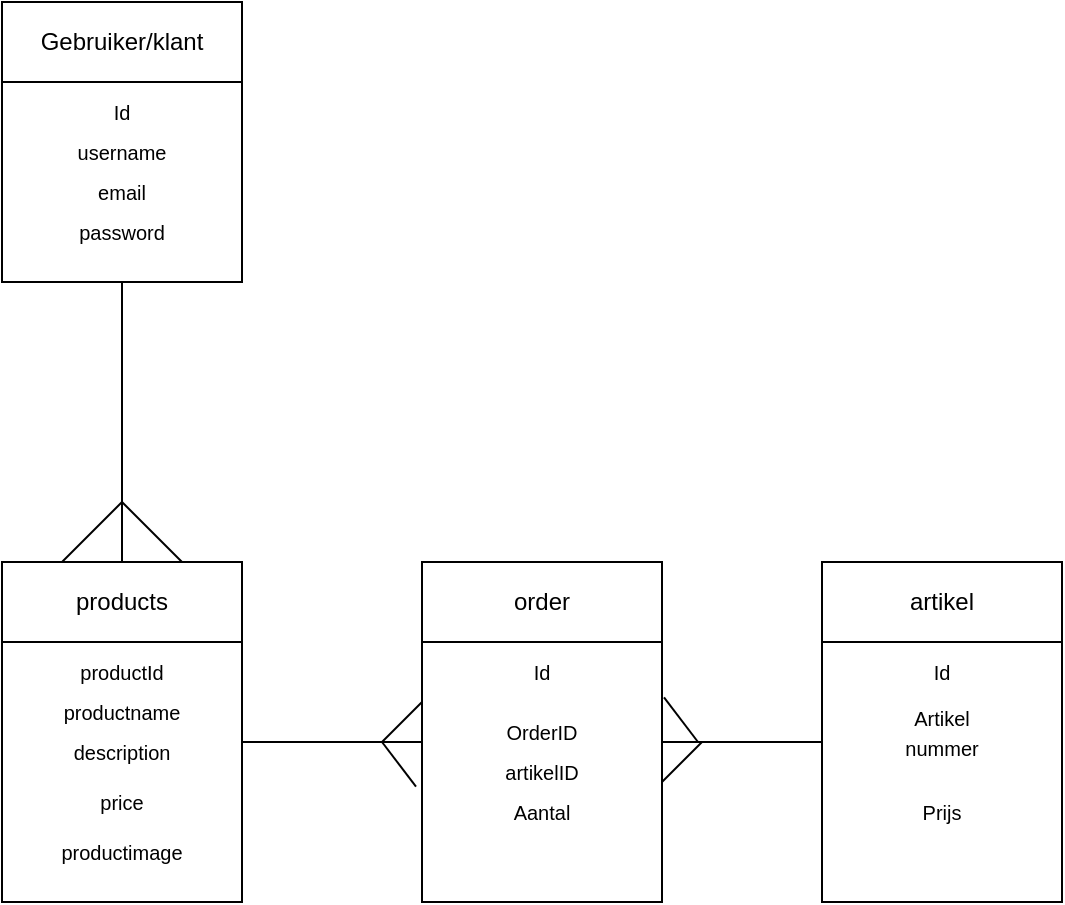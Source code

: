 <mxfile>
    <diagram id="5mloZ4xJwpGWwiPT_47O" name="Page-1">
        <mxGraphModel dx="724" dy="802" grid="1" gridSize="10" guides="1" tooltips="1" connect="1" arrows="1" fold="1" page="1" pageScale="1" pageWidth="827" pageHeight="1169" math="0" shadow="0">
            <root>
                <mxCell id="0"/>
                <mxCell id="1" parent="0"/>
                <mxCell id="2" value="products" style="rounded=0;whiteSpace=wrap;html=1;" parent="1" vertex="1">
                    <mxGeometry x="470" y="390" width="120" height="40" as="geometry"/>
                </mxCell>
                <mxCell id="3" value="" style="rounded=0;whiteSpace=wrap;html=1;" parent="1" vertex="1">
                    <mxGeometry x="470" y="430" width="120" height="130" as="geometry"/>
                </mxCell>
                <mxCell id="4" value="&lt;font style=&quot;font-size: 10px;&quot;&gt;productId&lt;/font&gt;" style="text;html=1;strokeColor=none;fillColor=none;align=center;verticalAlign=middle;whiteSpace=wrap;rounded=0;" parent="1" vertex="1">
                    <mxGeometry x="520" y="440" width="20" height="10" as="geometry"/>
                </mxCell>
                <mxCell id="5" value="&lt;span style=&quot;font-size: 10px;&quot;&gt;productname&lt;/span&gt;" style="text;html=1;strokeColor=none;fillColor=none;align=center;verticalAlign=middle;whiteSpace=wrap;rounded=0;" parent="1" vertex="1">
                    <mxGeometry x="520" y="460" width="20" height="10" as="geometry"/>
                </mxCell>
                <mxCell id="6" value="&lt;font style=&quot;font-size: 10px;&quot;&gt;description&lt;/font&gt;" style="text;html=1;strokeColor=none;fillColor=none;align=center;verticalAlign=middle;whiteSpace=wrap;rounded=0;" parent="1" vertex="1">
                    <mxGeometry x="520" y="480" width="20" height="10" as="geometry"/>
                </mxCell>
                <mxCell id="7" value="&lt;font style=&quot;font-size: 10px;&quot;&gt;price&lt;/font&gt;" style="text;html=1;strokeColor=none;fillColor=none;align=center;verticalAlign=middle;whiteSpace=wrap;rounded=0;" parent="1" vertex="1">
                    <mxGeometry x="520" y="505" width="20" height="10" as="geometry"/>
                </mxCell>
                <mxCell id="8" value="&lt;font style=&quot;font-size: 10px;&quot;&gt;productimage&lt;/font&gt;" style="text;html=1;strokeColor=none;fillColor=none;align=center;verticalAlign=middle;whiteSpace=wrap;rounded=0;" parent="1" vertex="1">
                    <mxGeometry x="520" y="530" width="20" height="10" as="geometry"/>
                </mxCell>
                <mxCell id="9" value="Gebruiker/klant" style="rounded=0;whiteSpace=wrap;html=1;" parent="1" vertex="1">
                    <mxGeometry x="470" y="110" width="120" height="40" as="geometry"/>
                </mxCell>
                <mxCell id="10" value="" style="rounded=0;whiteSpace=wrap;html=1;" parent="1" vertex="1">
                    <mxGeometry x="470" y="150" width="120" height="100" as="geometry"/>
                </mxCell>
                <mxCell id="11" value="&lt;font style=&quot;font-size: 10px;&quot;&gt;Id&lt;/font&gt;" style="text;html=1;strokeColor=none;fillColor=none;align=center;verticalAlign=middle;whiteSpace=wrap;rounded=0;" parent="1" vertex="1">
                    <mxGeometry x="520" y="160" width="20" height="10" as="geometry"/>
                </mxCell>
                <mxCell id="12" value="&lt;font style=&quot;font-size: 10px;&quot;&gt;username&lt;/font&gt;" style="text;html=1;strokeColor=none;fillColor=none;align=center;verticalAlign=middle;whiteSpace=wrap;rounded=0;" parent="1" vertex="1">
                    <mxGeometry x="520" y="180" width="20" height="10" as="geometry"/>
                </mxCell>
                <mxCell id="13" value="&lt;font style=&quot;font-size: 10px;&quot;&gt;email&lt;/font&gt;" style="text;html=1;strokeColor=none;fillColor=none;align=center;verticalAlign=middle;whiteSpace=wrap;rounded=0;" parent="1" vertex="1">
                    <mxGeometry x="520" y="200" width="20" height="10" as="geometry"/>
                </mxCell>
                <mxCell id="14" value="&lt;font style=&quot;font-size: 10px;&quot;&gt;password&lt;/font&gt;" style="text;html=1;strokeColor=none;fillColor=none;align=center;verticalAlign=middle;whiteSpace=wrap;rounded=0;" parent="1" vertex="1">
                    <mxGeometry x="520" y="220" width="20" height="10" as="geometry"/>
                </mxCell>
                <mxCell id="17" value="" style="endArrow=none;html=1;fontSize=10;exitX=0.5;exitY=0;exitDx=0;exitDy=0;entryX=0.5;entryY=1;entryDx=0;entryDy=0;" parent="1" source="2" target="10" edge="1">
                    <mxGeometry width="50" height="50" relative="1" as="geometry">
                        <mxPoint x="550" y="260" as="sourcePoint"/>
                        <mxPoint x="600" y="210" as="targetPoint"/>
                        <Array as="points">
                            <mxPoint x="530" y="320"/>
                        </Array>
                    </mxGeometry>
                </mxCell>
                <mxCell id="18" value="" style="endArrow=none;html=1;exitX=0.25;exitY=0;exitDx=0;exitDy=0;" parent="1" source="2" edge="1">
                    <mxGeometry width="50" height="50" relative="1" as="geometry">
                        <mxPoint x="490" y="390" as="sourcePoint"/>
                        <mxPoint x="530" y="360" as="targetPoint"/>
                    </mxGeometry>
                </mxCell>
                <mxCell id="19" value="" style="endArrow=none;html=1;" parent="1" edge="1">
                    <mxGeometry width="50" height="50" relative="1" as="geometry">
                        <mxPoint x="560" y="390" as="sourcePoint"/>
                        <mxPoint x="530" y="360" as="targetPoint"/>
                    </mxGeometry>
                </mxCell>
                <mxCell id="20" value="" style="endArrow=none;html=1;fontSize=10;" parent="1" edge="1">
                    <mxGeometry width="50" height="50" relative="1" as="geometry">
                        <mxPoint x="590" y="480" as="sourcePoint"/>
                        <mxPoint x="680" y="480" as="targetPoint"/>
                        <Array as="points">
                            <mxPoint x="630" y="480"/>
                        </Array>
                    </mxGeometry>
                </mxCell>
                <mxCell id="21" value="" style="rounded=0;whiteSpace=wrap;html=1;" parent="1" vertex="1">
                    <mxGeometry x="680" y="430" width="120" height="130" as="geometry"/>
                </mxCell>
                <mxCell id="24" value="order" style="rounded=0;whiteSpace=wrap;html=1;" parent="1" vertex="1">
                    <mxGeometry x="680" y="390" width="120" height="40" as="geometry"/>
                </mxCell>
                <mxCell id="25" value="" style="rounded=0;whiteSpace=wrap;html=1;" parent="1" vertex="1">
                    <mxGeometry x="880" y="430" width="120" height="130" as="geometry"/>
                </mxCell>
                <mxCell id="26" value="artikel" style="rounded=0;whiteSpace=wrap;html=1;" parent="1" vertex="1">
                    <mxGeometry x="880" y="390" width="120" height="40" as="geometry"/>
                </mxCell>
                <mxCell id="28" value="" style="endArrow=none;html=1;fontSize=10;" parent="1" edge="1">
                    <mxGeometry width="50" height="50" relative="1" as="geometry">
                        <mxPoint x="800" y="480" as="sourcePoint"/>
                        <mxPoint x="880" y="480" as="targetPoint"/>
                        <Array as="points">
                            <mxPoint x="880" y="480"/>
                        </Array>
                    </mxGeometry>
                </mxCell>
                <mxCell id="29" value="&lt;font style=&quot;font-size: 10px;&quot;&gt;Id&lt;/font&gt;" style="text;html=1;strokeColor=none;fillColor=none;align=center;verticalAlign=middle;whiteSpace=wrap;rounded=0;" parent="1" vertex="1">
                    <mxGeometry x="930" y="440" width="20" height="10" as="geometry"/>
                </mxCell>
                <mxCell id="30" value="&lt;font style=&quot;font-size: 10px;&quot;&gt;Artikel nummer&lt;/font&gt;" style="text;html=1;strokeColor=none;fillColor=none;align=center;verticalAlign=middle;whiteSpace=wrap;rounded=0;" parent="1" vertex="1">
                    <mxGeometry x="930" y="470" width="20" height="10" as="geometry"/>
                </mxCell>
                <mxCell id="31" value="&lt;font style=&quot;font-size: 10px;&quot;&gt;Prijs&lt;/font&gt;" style="text;html=1;strokeColor=none;fillColor=none;align=center;verticalAlign=middle;whiteSpace=wrap;rounded=0;" parent="1" vertex="1">
                    <mxGeometry x="930" y="510" width="20" height="10" as="geometry"/>
                </mxCell>
                <mxCell id="32" value="&lt;font style=&quot;font-size: 10px;&quot;&gt;Id&lt;/font&gt;" style="text;html=1;strokeColor=none;fillColor=none;align=center;verticalAlign=middle;whiteSpace=wrap;rounded=0;" parent="1" vertex="1">
                    <mxGeometry x="730" y="440" width="20" height="10" as="geometry"/>
                </mxCell>
                <mxCell id="33" value="&lt;font style=&quot;font-size: 10px;&quot;&gt;OrderID&lt;/font&gt;" style="text;html=1;strokeColor=none;fillColor=none;align=center;verticalAlign=middle;whiteSpace=wrap;rounded=0;" parent="1" vertex="1">
                    <mxGeometry x="730" y="470" width="20" height="10" as="geometry"/>
                </mxCell>
                <mxCell id="36" value="" style="endArrow=none;html=1;" parent="1" edge="1">
                    <mxGeometry width="50" height="50" relative="1" as="geometry">
                        <mxPoint x="660" y="480" as="sourcePoint"/>
                        <mxPoint x="680" y="460" as="targetPoint"/>
                    </mxGeometry>
                </mxCell>
                <mxCell id="38" value="" style="endArrow=none;html=1;exitX=1.025;exitY=0.213;exitDx=0;exitDy=0;exitPerimeter=0;" parent="1" edge="1">
                    <mxGeometry width="50" height="50" relative="1" as="geometry">
                        <mxPoint x="801" y="457.69" as="sourcePoint"/>
                        <mxPoint x="818" y="480" as="targetPoint"/>
                    </mxGeometry>
                </mxCell>
                <mxCell id="40" value="" style="endArrow=none;html=1;" parent="1" edge="1">
                    <mxGeometry width="50" height="50" relative="1" as="geometry">
                        <mxPoint x="800" y="500" as="sourcePoint"/>
                        <mxPoint x="820" y="480" as="targetPoint"/>
                    </mxGeometry>
                </mxCell>
                <mxCell id="41" value="" style="endArrow=none;html=1;exitX=1.025;exitY=0.213;exitDx=0;exitDy=0;exitPerimeter=0;" parent="1" edge="1">
                    <mxGeometry width="50" height="50" relative="1" as="geometry">
                        <mxPoint x="660" y="480.0" as="sourcePoint"/>
                        <mxPoint x="677" y="502.31" as="targetPoint"/>
                    </mxGeometry>
                </mxCell>
                <mxCell id="42" value="&lt;font style=&quot;font-size: 10px;&quot;&gt;artikelID&lt;/font&gt;" style="text;html=1;strokeColor=none;fillColor=none;align=center;verticalAlign=middle;whiteSpace=wrap;rounded=0;" parent="1" vertex="1">
                    <mxGeometry x="730" y="490" width="20" height="10" as="geometry"/>
                </mxCell>
                <mxCell id="43" value="&lt;font style=&quot;font-size: 10px;&quot;&gt;Aantal&lt;/font&gt;" style="text;html=1;strokeColor=none;fillColor=none;align=center;verticalAlign=middle;whiteSpace=wrap;rounded=0;" parent="1" vertex="1">
                    <mxGeometry x="730" y="510" width="20" height="10" as="geometry"/>
                </mxCell>
            </root>
        </mxGraphModel>
    </diagram>
</mxfile>
